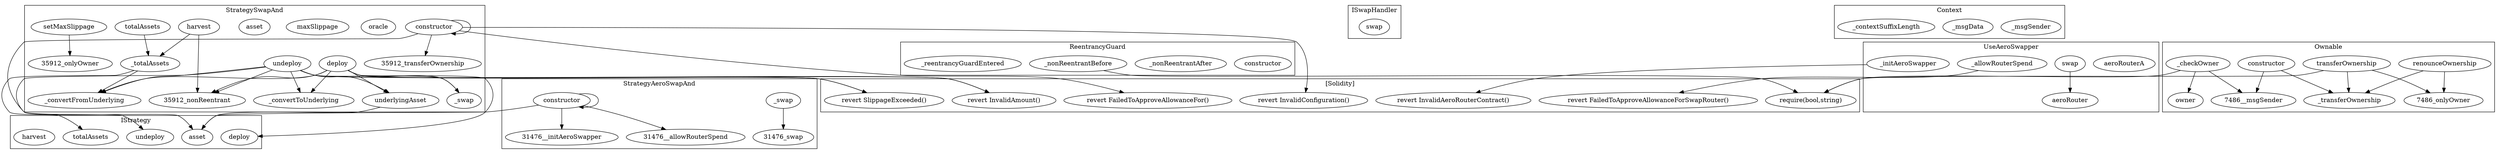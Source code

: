 strict digraph {
subgraph cluster_37703_IStrategy {
label = "IStrategy"
"37703_deploy" [label="deploy"]
"37703_totalAssets" [label="totalAssets"]
"37703_asset" [label="asset"]
"37703_undeploy" [label="undeploy"]
"37703_harvest" [label="harvest"]
}subgraph cluster_35912_StrategySwapAnd {
label = "StrategySwapAnd"
"35912_harvest" [label="harvest"]
"35912_deploy" [label="deploy"]
"35912__totalAssets" [label="_totalAssets"]
"35912_undeploy" [label="undeploy"]
"35912__convertFromUnderlying" [label="_convertFromUnderlying"]
"35912_oracle" [label="oracle"]
"35912_maxSlippage" [label="maxSlippage"]
"35912__swap" [label="_swap"]
"35912__convertToUnderlying" [label="_convertToUnderlying"]
"35912_underlyingAsset" [label="underlyingAsset"]
"35912_asset" [label="asset"]
"35912_constructor" [label="constructor"]
"35912_totalAssets" [label="totalAssets"]
"35912_setMaxSlippage" [label="setMaxSlippage"]
"35912_constructor" -> "35912_transferOwnership"
"35912_deploy" -> "35912__convertFromUnderlying"
"35912_deploy" -> "35912__convertToUnderlying"
"35912_undeploy" -> "35912__convertFromUnderlying"
"35912_harvest" -> "35912__totalAssets"
"35912_undeploy" -> "35912_nonReentrant"
"35912_deploy" -> "35912_nonReentrant"
"35912_undeploy" -> "35912__swap"
"35912_undeploy" -> "35912__convertToUnderlying"
"35912_deploy" -> "35912_underlyingAsset"
"35912_deploy" -> "35912__swap"
"35912_undeploy" -> "35912_underlyingAsset"
"35912_constructor" -> "35912_constructor"
"35912_setMaxSlippage" -> "35912_onlyOwner"
"35912_harvest" -> "35912_nonReentrant"
"35912__totalAssets" -> "35912__convertFromUnderlying"
"35912_totalAssets" -> "35912__totalAssets"
}subgraph cluster_30318_UseAeroSwapper {
label = "UseAeroSwapper"
"30318_aeroRouterA" [label="aeroRouterA"]
"30318__allowRouterSpend" [label="_allowRouterSpend"]
"30318_aeroRouter" [label="aeroRouter"]
"30318__initAeroSwapper" [label="_initAeroSwapper"]
"30318_swap" [label="swap"]
"30318_swap" -> "30318_aeroRouter"
}subgraph cluster_13424_ReentrancyGuard {
label = "ReentrancyGuard"
"13424_constructor" [label="constructor"]
"13424__nonReentrantAfter" [label="_nonReentrantAfter"]
"13424__nonReentrantBefore" [label="_nonReentrantBefore"]
"13424__reentrancyGuardEntered" [label="_reentrancyGuardEntered"]
}subgraph cluster_31476_StrategyAeroSwapAnd {
label = "StrategyAeroSwapAnd"
"31476__swap" [label="_swap"]
"31476_constructor" [label="constructor"]
"31476_constructor" -> "31476_constructor"
"31476_constructor" -> "31476__initAeroSwapper"
"31476_constructor" -> "31476__allowRouterSpend"
"31476__swap" -> "31476_swap"
}subgraph cluster_37815_ISwapHandler {
label = "ISwapHandler"
"37815_swap" [label="swap"]
}subgraph cluster_17436_Context {
label = "Context"
"17436__msgSender" [label="_msgSender"]
"17436__msgData" [label="_msgData"]
"17436__contextSuffixLength" [label="_contextSuffixLength"]
}subgraph cluster_7486_Ownable {
label = "Ownable"
"7486_constructor" [label="constructor"]
"7486__transferOwnership" [label="_transferOwnership"]
"7486_renounceOwnership" [label="renounceOwnership"]
"7486__checkOwner" [label="_checkOwner"]
"7486_owner" [label="owner"]
"7486_transferOwnership" [label="transferOwnership"]
"7486__checkOwner" -> "7486_owner"
"7486__checkOwner" -> "7486__msgSender"
"7486_constructor" -> "7486__msgSender"
"7486_transferOwnership" -> "7486_onlyOwner"
"7486_renounceOwnership" -> "7486_onlyOwner"
"7486_constructor" -> "7486__transferOwnership"
"7486_transferOwnership" -> "7486__transferOwnership"
"7486_renounceOwnership" -> "7486__transferOwnership"
}subgraph cluster_solidity {
label = "[Solidity]"
"revert InvalidAmount()" 
"revert SlippageExceeded()" 
"revert FailedToApproveAllowanceFor()" 
"revert InvalidAeroRouterContract()" 
"require(bool,string)" 
"revert FailedToApproveAllowanceForSwapRouter()" 
"revert InvalidConfiguration()" 
"30318__allowRouterSpend" -> "revert FailedToApproveAllowanceForSwapRouter()"
"7486_transferOwnership" -> "require(bool,string)"
"13424__nonReentrantBefore" -> "require(bool,string)"
"35912_undeploy" -> "revert InvalidAmount()"
"30318__initAeroSwapper" -> "revert InvalidAeroRouterContract()"
"35912_deploy" -> "revert SlippageExceeded()"
"35912_deploy" -> "revert InvalidAmount()"
"35912_constructor" -> "revert FailedToApproveAllowanceFor()"
"35912_constructor" -> "revert InvalidConfiguration()"
"35912_undeploy" -> "revert SlippageExceeded()"
"7486__checkOwner" -> "require(bool,string)"
}"31476_constructor" -> "37703_asset"
"35912_constructor" -> "37703_asset"
"35912_undeploy" -> "37703_undeploy"
"35912__totalAssets" -> "37703_totalAssets"
"35912_underlyingAsset" -> "37703_asset"
"35912_deploy" -> "37703_deploy"
}